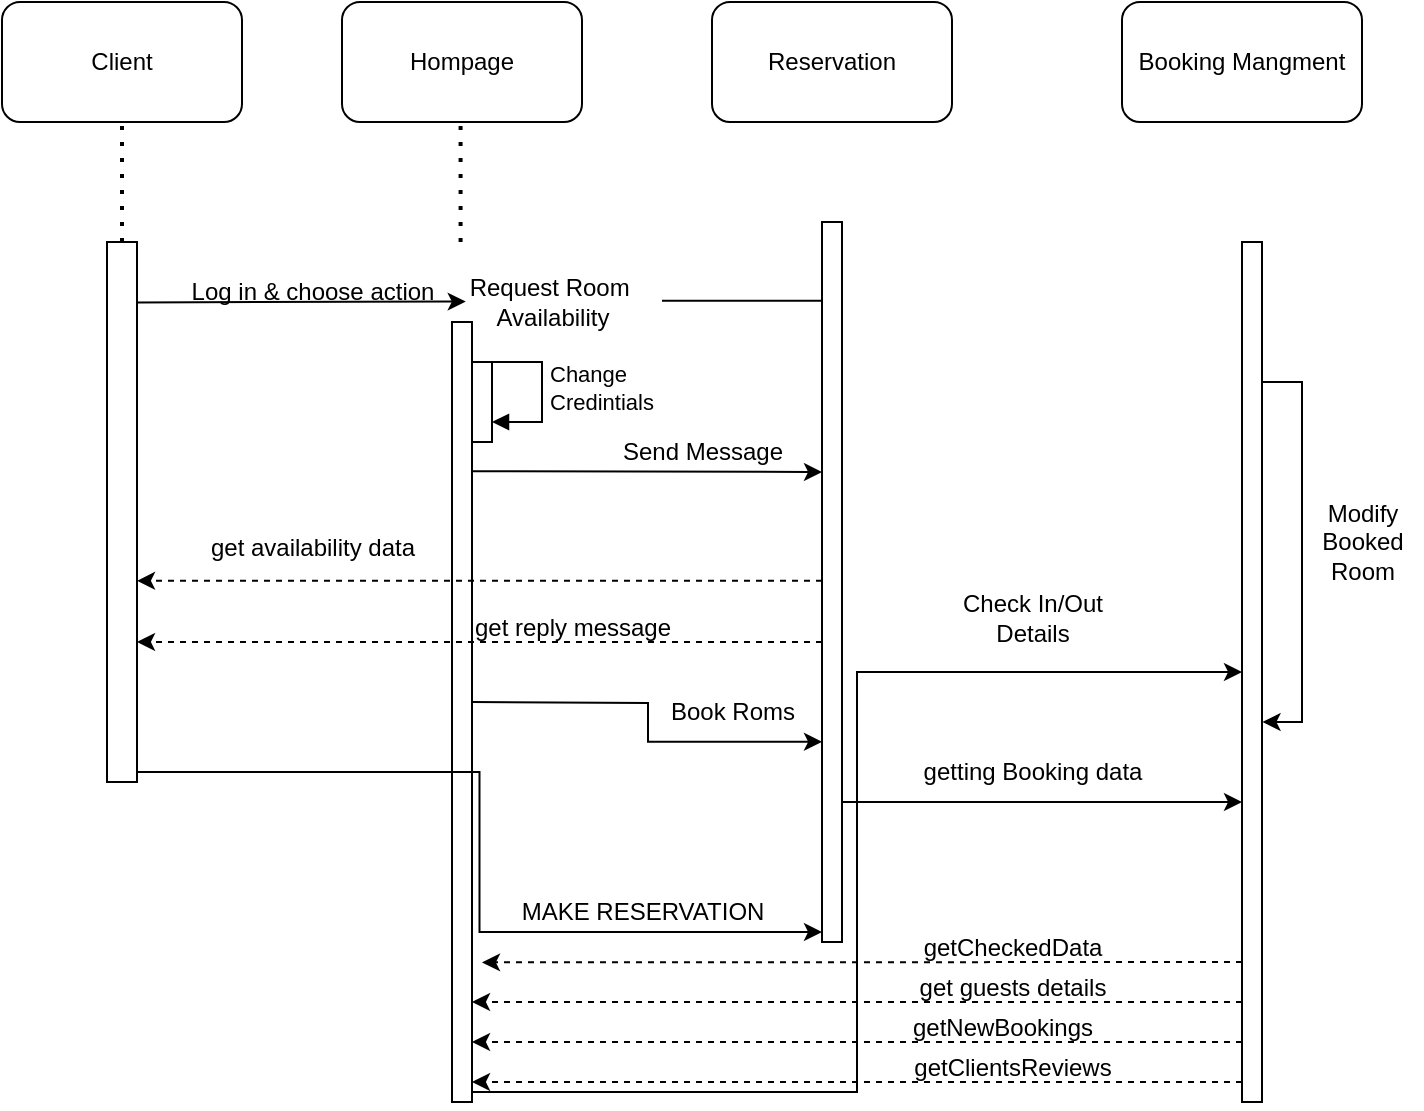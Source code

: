 <mxfile version="22.1.11" type="device">
  <diagram name="Page-1" id="pDoy7uk9Hfk0ck7nwE0z">
    <mxGraphModel dx="1055" dy="607" grid="1" gridSize="10" guides="1" tooltips="1" connect="1" arrows="1" fold="1" page="1" pageScale="1" pageWidth="850" pageHeight="1100" math="0" shadow="0">
      <root>
        <mxCell id="0" />
        <mxCell id="1" parent="0" />
        <mxCell id="cccmxlyW-7kG1Vsi6Yll-2" value="Client" style="rounded=1;whiteSpace=wrap;html=1;" parent="1" vertex="1">
          <mxGeometry x="220" y="50" width="120" height="60" as="geometry" />
        </mxCell>
        <mxCell id="cccmxlyW-7kG1Vsi6Yll-3" value="Hompage" style="rounded=1;whiteSpace=wrap;html=1;" parent="1" vertex="1">
          <mxGeometry x="390" y="50" width="120" height="60" as="geometry" />
        </mxCell>
        <mxCell id="cccmxlyW-7kG1Vsi6Yll-5" value="Reservation" style="rounded=1;whiteSpace=wrap;html=1;" parent="1" vertex="1">
          <mxGeometry x="575" y="50" width="120" height="60" as="geometry" />
        </mxCell>
        <mxCell id="cccmxlyW-7kG1Vsi6Yll-6" value="Booking Mangment" style="rounded=1;whiteSpace=wrap;html=1;" parent="1" vertex="1">
          <mxGeometry x="780" y="50" width="120" height="60" as="geometry" />
        </mxCell>
        <mxCell id="cccmxlyW-7kG1Vsi6Yll-13" value="" style="html=1;points=[[0,0,0,0,5],[0,1,0,0,-5],[1,0,0,0,5],[1,1,0,0,-5]];perimeter=orthogonalPerimeter;outlineConnect=0;targetShapes=umlLifeline;portConstraint=eastwest;newEdgeStyle={&quot;curved&quot;:0,&quot;rounded&quot;:0};" parent="1" vertex="1">
          <mxGeometry x="272.5" y="170" width="15" height="270" as="geometry" />
        </mxCell>
        <mxCell id="cccmxlyW-7kG1Vsi6Yll-17" value="" style="endArrow=none;dashed=1;html=1;dashPattern=1 3;strokeWidth=2;rounded=0;entryX=0.5;entryY=1;entryDx=0;entryDy=0;" parent="1" source="cccmxlyW-7kG1Vsi6Yll-13" target="cccmxlyW-7kG1Vsi6Yll-2" edge="1">
          <mxGeometry width="50" height="50" relative="1" as="geometry">
            <mxPoint x="240" y="160" as="sourcePoint" />
            <mxPoint x="290" y="110" as="targetPoint" />
          </mxGeometry>
        </mxCell>
        <mxCell id="cccmxlyW-7kG1Vsi6Yll-19" value="" style="endArrow=classic;html=1;rounded=0;" parent="1" edge="1">
          <mxGeometry width="50" height="50" relative="1" as="geometry">
            <mxPoint x="287.5" y="200.2" as="sourcePoint" />
            <mxPoint x="451.87" y="199.79" as="targetPoint" />
          </mxGeometry>
        </mxCell>
        <mxCell id="cccmxlyW-7kG1Vsi6Yll-20" value="Log in &amp;amp; choose action" style="text;html=1;align=center;verticalAlign=middle;resizable=0;points=[];autosize=1;strokeColor=none;fillColor=none;" parent="1" vertex="1">
          <mxGeometry x="305" y="180" width="140" height="30" as="geometry" />
        </mxCell>
        <mxCell id="cccmxlyW-7kG1Vsi6Yll-23" value="" style="endArrow=none;dashed=1;html=1;dashPattern=1 3;strokeWidth=2;rounded=0;entryX=0.5;entryY=1;entryDx=0;entryDy=0;" parent="1" edge="1">
          <mxGeometry width="50" height="50" relative="1" as="geometry">
            <mxPoint x="449.29" y="170" as="sourcePoint" />
            <mxPoint x="449.29" y="110" as="targetPoint" />
          </mxGeometry>
        </mxCell>
        <mxCell id="UbMyPsHMTcQP7mF0YApi-1" style="edgeStyle=orthogonalEdgeStyle;rounded=0;orthogonalLoop=1;jettySize=auto;html=1;curved=0;exitX=1;exitY=1;exitDx=0;exitDy=-5;exitPerimeter=0;entryX=0;entryY=0.722;entryDx=0;entryDy=0;entryPerimeter=0;" edge="1" parent="1" target="cccmxlyW-7kG1Vsi6Yll-38">
          <mxGeometry relative="1" as="geometry">
            <mxPoint x="455" y="400" as="sourcePoint" />
            <mxPoint x="610" y="420" as="targetPoint" />
          </mxGeometry>
        </mxCell>
        <mxCell id="UbMyPsHMTcQP7mF0YApi-13" style="edgeStyle=orthogonalEdgeStyle;rounded=0;orthogonalLoop=1;jettySize=auto;html=1;curved=0;exitX=1;exitY=1;exitDx=0;exitDy=-5;exitPerimeter=0;" edge="1" parent="1" source="cccmxlyW-7kG1Vsi6Yll-25" target="cccmxlyW-7kG1Vsi6Yll-39">
          <mxGeometry relative="1" as="geometry">
            <mxPoint x="520" y="450" as="targetPoint" />
          </mxGeometry>
        </mxCell>
        <mxCell id="cccmxlyW-7kG1Vsi6Yll-25" value="" style="html=1;points=[[0,0,0,0,5],[0,1,0,0,-5],[1,0,0,0,5],[1,1,0,0,-5]];perimeter=orthogonalPerimeter;outlineConnect=0;targetShapes=umlLifeline;portConstraint=eastwest;newEdgeStyle={&quot;curved&quot;:0,&quot;rounded&quot;:0};" parent="1" vertex="1">
          <mxGeometry x="445" y="210" width="10" height="390" as="geometry" />
        </mxCell>
        <mxCell id="cccmxlyW-7kG1Vsi6Yll-47" value="" style="edgeStyle=orthogonalEdgeStyle;rounded=0;orthogonalLoop=1;jettySize=auto;html=1;curved=0;startArrow=none;startFill=0;endArrow=none;endFill=0;" parent="1" edge="1">
          <mxGeometry relative="1" as="geometry">
            <mxPoint x="630" y="199.409" as="sourcePoint" />
            <mxPoint x="550" y="199.41" as="targetPoint" />
            <Array as="points">
              <mxPoint x="590" y="199.38" />
              <mxPoint x="590" y="199.38" />
            </Array>
          </mxGeometry>
        </mxCell>
        <mxCell id="cccmxlyW-7kG1Vsi6Yll-38" value="" style="html=1;points=[[0,0,0,0,5],[0,1,0,0,-5],[1,0,0,0,5],[1,1,0,0,-5]];perimeter=orthogonalPerimeter;outlineConnect=0;targetShapes=umlLifeline;portConstraint=eastwest;newEdgeStyle={&quot;curved&quot;:0,&quot;rounded&quot;:0};" parent="1" vertex="1">
          <mxGeometry x="630" y="160" width="10" height="360" as="geometry" />
        </mxCell>
        <mxCell id="UbMyPsHMTcQP7mF0YApi-17" style="edgeStyle=orthogonalEdgeStyle;rounded=0;orthogonalLoop=1;jettySize=auto;html=1;curved=0;exitX=1;exitY=0;exitDx=0;exitDy=5;exitPerimeter=0;" edge="1" parent="1" source="cccmxlyW-7kG1Vsi6Yll-39">
          <mxGeometry relative="1" as="geometry">
            <mxPoint x="850.263" y="410" as="targetPoint" />
            <Array as="points">
              <mxPoint x="850" y="240" />
              <mxPoint x="870" y="240" />
              <mxPoint x="870" y="410" />
            </Array>
          </mxGeometry>
        </mxCell>
        <mxCell id="cccmxlyW-7kG1Vsi6Yll-39" value="" style="html=1;points=[[0,0,0,0,5],[0,1,0,0,-5],[1,0,0,0,5],[1,1,0,0,-5]];perimeter=orthogonalPerimeter;outlineConnect=0;targetShapes=umlLifeline;portConstraint=eastwest;newEdgeStyle={&quot;curved&quot;:0,&quot;rounded&quot;:0};" parent="1" vertex="1">
          <mxGeometry x="840" y="170" width="10" height="430" as="geometry" />
        </mxCell>
        <mxCell id="cccmxlyW-7kG1Vsi6Yll-52" value="" style="html=1;points=[[0,0,0,0,5],[0,1,0,0,-5],[1,0,0,0,5],[1,1,0,0,-5]];perimeter=orthogonalPerimeter;outlineConnect=0;targetShapes=umlLifeline;portConstraint=eastwest;newEdgeStyle={&quot;curved&quot;:0,&quot;rounded&quot;:0};" parent="1" vertex="1">
          <mxGeometry x="455" y="230" width="10" height="40" as="geometry" />
        </mxCell>
        <mxCell id="cccmxlyW-7kG1Vsi6Yll-53" value="Change&amp;nbsp;&lt;br&gt;Credintials" style="html=1;align=left;spacingLeft=2;endArrow=block;rounded=0;edgeStyle=orthogonalEdgeStyle;curved=0;rounded=0;" parent="1" target="cccmxlyW-7kG1Vsi6Yll-52" edge="1">
          <mxGeometry relative="1" as="geometry">
            <mxPoint x="460" y="230" as="sourcePoint" />
            <Array as="points">
              <mxPoint x="460" y="230" />
              <mxPoint x="490" y="230" />
              <mxPoint x="490" y="260" />
            </Array>
          </mxGeometry>
        </mxCell>
        <mxCell id="cccmxlyW-7kG1Vsi6Yll-54" value="Request Room&amp;nbsp;&lt;br&gt;Availability" style="text;html=1;align=center;verticalAlign=middle;resizable=0;points=[];autosize=1;strokeColor=none;fillColor=none;" parent="1" vertex="1">
          <mxGeometry x="440" y="180" width="110" height="40" as="geometry" />
        </mxCell>
        <mxCell id="cccmxlyW-7kG1Vsi6Yll-56" value="" style="endArrow=classic;html=1;rounded=0;exitX=1;exitY=1;exitDx=0;exitDy=-5;exitPerimeter=0;" parent="1" edge="1">
          <mxGeometry width="50" height="50" relative="1" as="geometry">
            <mxPoint x="455" y="284.58" as="sourcePoint" />
            <mxPoint x="630" y="285" as="targetPoint" />
          </mxGeometry>
        </mxCell>
        <mxCell id="cccmxlyW-7kG1Vsi6Yll-57" value="Send Message" style="text;html=1;align=center;verticalAlign=middle;resizable=0;points=[];autosize=1;strokeColor=none;fillColor=none;" parent="1" vertex="1">
          <mxGeometry x="520" y="260" width="100" height="30" as="geometry" />
        </mxCell>
        <mxCell id="UbMyPsHMTcQP7mF0YApi-2" value="Book Roms" style="text;html=1;align=center;verticalAlign=middle;resizable=0;points=[];autosize=1;strokeColor=none;fillColor=none;" vertex="1" parent="1">
          <mxGeometry x="540" y="390" width="90" height="30" as="geometry" />
        </mxCell>
        <mxCell id="UbMyPsHMTcQP7mF0YApi-3" value="" style="endArrow=classic;html=1;rounded=0;dashed=1;" edge="1" parent="1">
          <mxGeometry width="50" height="50" relative="1" as="geometry">
            <mxPoint x="630" y="339.41" as="sourcePoint" />
            <mxPoint x="287.5" y="339.41" as="targetPoint" />
          </mxGeometry>
        </mxCell>
        <mxCell id="UbMyPsHMTcQP7mF0YApi-4" value="get availability data" style="text;html=1;align=center;verticalAlign=middle;resizable=0;points=[];autosize=1;strokeColor=none;fillColor=none;" vertex="1" parent="1">
          <mxGeometry x="310" y="308" width="130" height="30" as="geometry" />
        </mxCell>
        <mxCell id="UbMyPsHMTcQP7mF0YApi-7" value="" style="endArrow=classic;html=1;rounded=0;dashed=1;" edge="1" parent="1" target="cccmxlyW-7kG1Vsi6Yll-13">
          <mxGeometry width="50" height="50" relative="1" as="geometry">
            <mxPoint x="630" y="370" as="sourcePoint" />
            <mxPoint x="680" y="320" as="targetPoint" />
          </mxGeometry>
        </mxCell>
        <mxCell id="UbMyPsHMTcQP7mF0YApi-8" value="get reply message" style="text;html=1;align=center;verticalAlign=middle;resizable=0;points=[];autosize=1;strokeColor=none;fillColor=none;" vertex="1" parent="1">
          <mxGeometry x="445" y="348" width="120" height="30" as="geometry" />
        </mxCell>
        <mxCell id="UbMyPsHMTcQP7mF0YApi-10" style="edgeStyle=orthogonalEdgeStyle;rounded=0;orthogonalLoop=1;jettySize=auto;html=1;curved=0;exitX=1;exitY=1;exitDx=0;exitDy=-5;exitPerimeter=0;entryX=0;entryY=1;entryDx=0;entryDy=-5;entryPerimeter=0;" edge="1" parent="1" source="cccmxlyW-7kG1Vsi6Yll-13" target="cccmxlyW-7kG1Vsi6Yll-38">
          <mxGeometry relative="1" as="geometry" />
        </mxCell>
        <mxCell id="UbMyPsHMTcQP7mF0YApi-11" value="MAKE RESERVATION" style="text;html=1;align=center;verticalAlign=middle;resizable=0;points=[];autosize=1;strokeColor=none;fillColor=none;" vertex="1" parent="1">
          <mxGeometry x="470" y="490" width="140" height="30" as="geometry" />
        </mxCell>
        <mxCell id="UbMyPsHMTcQP7mF0YApi-14" value="Check In/Out&lt;br&gt;Details" style="text;html=1;align=center;verticalAlign=middle;resizable=0;points=[];autosize=1;strokeColor=none;fillColor=none;" vertex="1" parent="1">
          <mxGeometry x="690" y="338" width="90" height="40" as="geometry" />
        </mxCell>
        <mxCell id="UbMyPsHMTcQP7mF0YApi-15" value="" style="endArrow=classic;html=1;rounded=0;" edge="1" parent="1" target="cccmxlyW-7kG1Vsi6Yll-39">
          <mxGeometry width="50" height="50" relative="1" as="geometry">
            <mxPoint x="640" y="450" as="sourcePoint" />
            <mxPoint x="690" y="400" as="targetPoint" />
          </mxGeometry>
        </mxCell>
        <mxCell id="UbMyPsHMTcQP7mF0YApi-16" value="getting Booking data" style="text;html=1;align=center;verticalAlign=middle;resizable=0;points=[];autosize=1;strokeColor=none;fillColor=none;" vertex="1" parent="1">
          <mxGeometry x="670" y="420" width="130" height="30" as="geometry" />
        </mxCell>
        <mxCell id="UbMyPsHMTcQP7mF0YApi-18" value="Modify &lt;br&gt;Booked &lt;br&gt;Room" style="text;html=1;align=center;verticalAlign=middle;resizable=0;points=[];autosize=1;strokeColor=none;fillColor=none;" vertex="1" parent="1">
          <mxGeometry x="870" y="290" width="60" height="60" as="geometry" />
        </mxCell>
        <mxCell id="UbMyPsHMTcQP7mF0YApi-19" value="" style="endArrow=classic;html=1;rounded=0;entryX=1.5;entryY=0.821;entryDx=0;entryDy=0;entryPerimeter=0;dashed=1;" edge="1" parent="1" target="cccmxlyW-7kG1Vsi6Yll-25">
          <mxGeometry width="50" height="50" relative="1" as="geometry">
            <mxPoint x="840" y="530" as="sourcePoint" />
            <mxPoint x="890" y="480" as="targetPoint" />
          </mxGeometry>
        </mxCell>
        <mxCell id="UbMyPsHMTcQP7mF0YApi-20" value="getCheckedData" style="text;html=1;align=center;verticalAlign=middle;resizable=0;points=[];autosize=1;strokeColor=none;fillColor=none;" vertex="1" parent="1">
          <mxGeometry x="670" y="508" width="110" height="30" as="geometry" />
        </mxCell>
        <mxCell id="UbMyPsHMTcQP7mF0YApi-21" value="" style="endArrow=classic;html=1;rounded=0;dashed=1;" edge="1" parent="1" target="cccmxlyW-7kG1Vsi6Yll-25">
          <mxGeometry width="50" height="50" relative="1" as="geometry">
            <mxPoint x="840" y="550" as="sourcePoint" />
            <mxPoint x="890" y="500" as="targetPoint" />
          </mxGeometry>
        </mxCell>
        <mxCell id="UbMyPsHMTcQP7mF0YApi-22" value="get guests details" style="text;html=1;align=center;verticalAlign=middle;resizable=0;points=[];autosize=1;strokeColor=none;fillColor=none;" vertex="1" parent="1">
          <mxGeometry x="665" y="528" width="120" height="30" as="geometry" />
        </mxCell>
        <mxCell id="UbMyPsHMTcQP7mF0YApi-24" value="" style="endArrow=classic;html=1;rounded=0;dashed=1;" edge="1" parent="1" target="cccmxlyW-7kG1Vsi6Yll-25">
          <mxGeometry width="50" height="50" relative="1" as="geometry">
            <mxPoint x="840" y="570" as="sourcePoint" />
            <mxPoint x="480" y="570" as="targetPoint" />
          </mxGeometry>
        </mxCell>
        <mxCell id="UbMyPsHMTcQP7mF0YApi-25" value="getNewBookings" style="text;html=1;align=center;verticalAlign=middle;resizable=0;points=[];autosize=1;strokeColor=none;fillColor=none;" vertex="1" parent="1">
          <mxGeometry x="665" y="548" width="110" height="30" as="geometry" />
        </mxCell>
        <mxCell id="UbMyPsHMTcQP7mF0YApi-27" value="" style="endArrow=classic;html=1;rounded=0;dashed=1;" edge="1" parent="1">
          <mxGeometry width="50" height="50" relative="1" as="geometry">
            <mxPoint x="840" y="590" as="sourcePoint" />
            <mxPoint x="455.0" y="590" as="targetPoint" />
          </mxGeometry>
        </mxCell>
        <mxCell id="UbMyPsHMTcQP7mF0YApi-28" value="getClientsReviews" style="text;html=1;align=center;verticalAlign=middle;resizable=0;points=[];autosize=1;strokeColor=none;fillColor=none;" vertex="1" parent="1">
          <mxGeometry x="665" y="568" width="120" height="30" as="geometry" />
        </mxCell>
      </root>
    </mxGraphModel>
  </diagram>
</mxfile>
